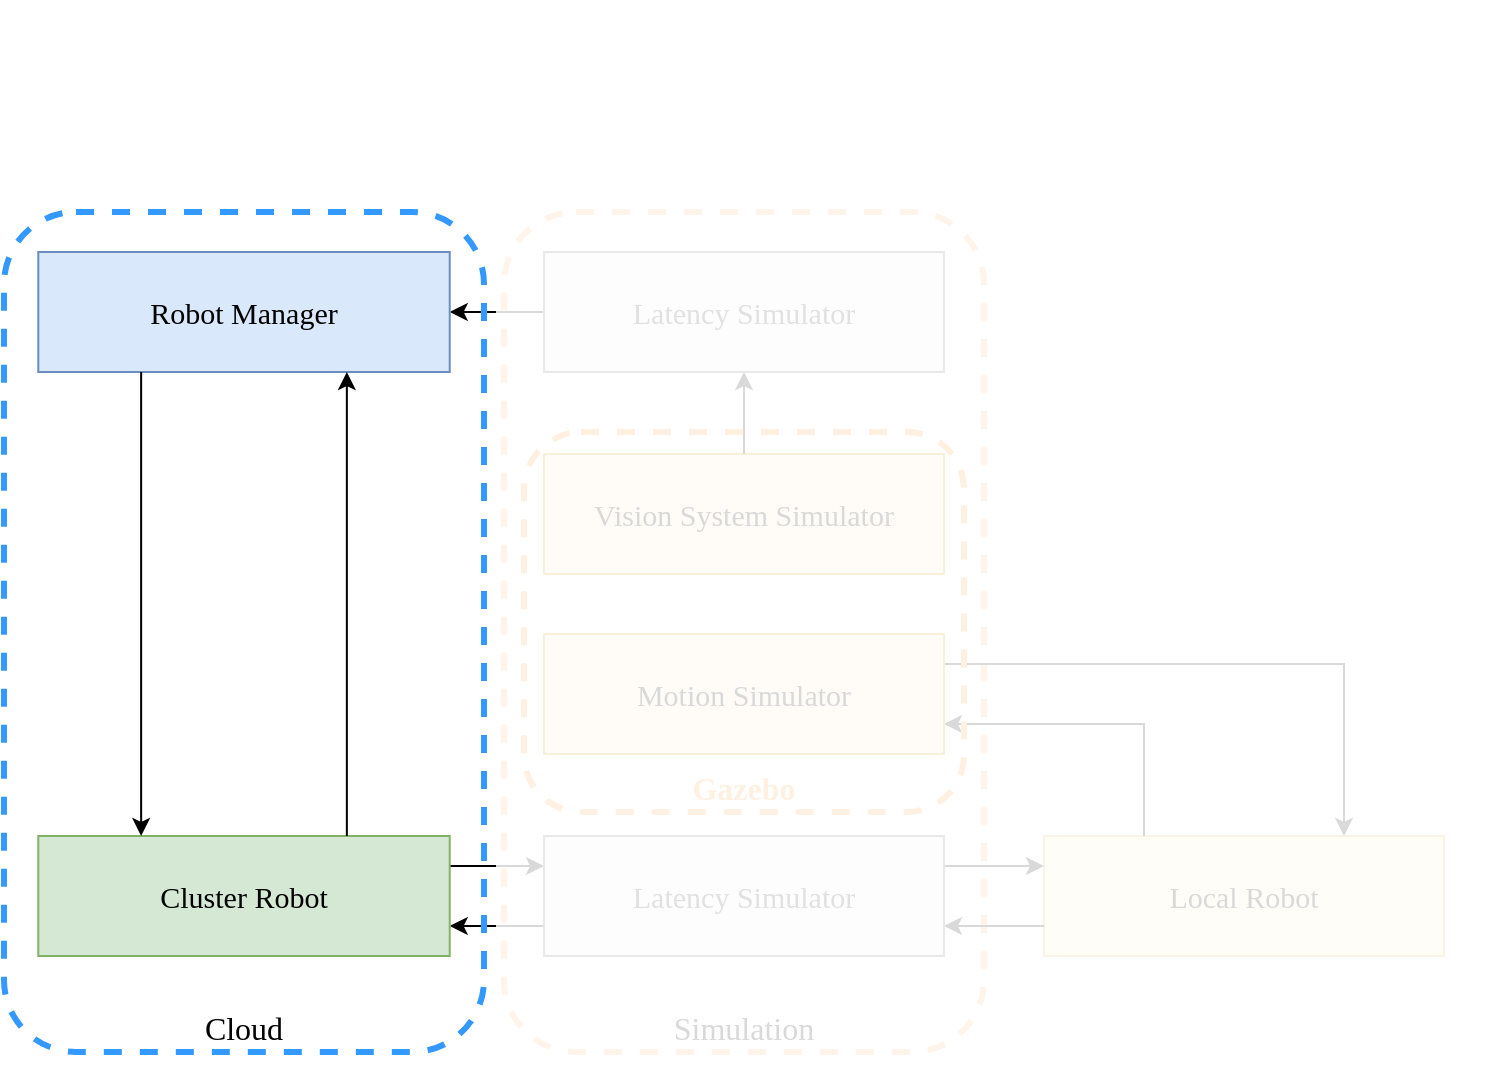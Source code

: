<mxfile version="27.0.1">
  <diagram name="Page-1" id="3syslLnBU_cmm-Kyslds">
    <mxGraphModel dx="921" dy="1733" grid="1" gridSize="10" guides="1" tooltips="1" connect="1" arrows="1" fold="1" page="1" pageScale="1" pageWidth="850" pageHeight="1100" math="0" shadow="0">
      <root>
        <mxCell id="0" />
        <mxCell id="1" parent="0" />
        <mxCell id="lMFMu9fngKFVQPt9oHf--11" value="&lt;div&gt;&lt;font face=&quot;Times New Roman&quot;&gt;&lt;br&gt;&lt;/font&gt;&lt;/div&gt;&lt;font face=&quot;Times New Roman&quot;&gt;&lt;div&gt;&lt;font face=&quot;Times New Roman&quot;&gt;&lt;br&gt;&lt;/font&gt;&lt;/div&gt;&lt;div&gt;&lt;font face=&quot;Times New Roman&quot;&gt;&lt;br&gt;&lt;/font&gt;&lt;/div&gt;&lt;div&gt;&lt;font face=&quot;Times New Roman&quot;&gt;&lt;br&gt;&lt;/font&gt;&lt;/div&gt;&lt;div&gt;&lt;font face=&quot;Times New Roman&quot;&gt;&lt;br&gt;&lt;/font&gt;&lt;/div&gt;&lt;div&gt;&lt;font face=&quot;Times New Roman&quot;&gt;&lt;br&gt;&lt;/font&gt;&lt;/div&gt;&lt;div&gt;&lt;font face=&quot;Times New Roman&quot;&gt;&lt;br&gt;&lt;/font&gt;&lt;/div&gt;&lt;div&gt;&lt;font face=&quot;Times New Roman&quot;&gt;&lt;br&gt;&lt;/font&gt;&lt;/div&gt;&lt;div&gt;&lt;font face=&quot;Times New Roman&quot;&gt;&lt;br&gt;&lt;/font&gt;&lt;/div&gt;&lt;div&gt;&lt;font face=&quot;Times New Roman&quot;&gt;&lt;br&gt;&lt;/font&gt;&lt;/div&gt;&lt;div&gt;&lt;font face=&quot;Times New Roman&quot;&gt;&lt;br&gt;&lt;/font&gt;&lt;/div&gt;&lt;div&gt;&lt;font face=&quot;Times New Roman&quot;&gt;&lt;br&gt;&lt;/font&gt;&lt;/div&gt;&lt;div&gt;&lt;font face=&quot;Times New Roman&quot;&gt;&lt;br&gt;&lt;/font&gt;&lt;/div&gt;&lt;div&gt;&lt;font face=&quot;Times New Roman&quot;&gt;&lt;br&gt;&lt;/font&gt;&lt;/div&gt;&lt;div&gt;&lt;font face=&quot;Times New Roman&quot;&gt;&lt;br&gt;&lt;/font&gt;&lt;/div&gt;&lt;div&gt;&lt;font face=&quot;Times New Roman&quot;&gt;&lt;br&gt;&lt;/font&gt;&lt;/div&gt;&lt;div&gt;&lt;font face=&quot;Times New Roman&quot;&gt;&lt;br&gt;&lt;/font&gt;&lt;/div&gt;&lt;div&gt;&lt;font face=&quot;Times New Roman&quot;&gt;&lt;br&gt;&lt;/font&gt;&lt;/div&gt;&lt;div&gt;&lt;font face=&quot;Times New Roman&quot;&gt;&lt;br&gt;&lt;/font&gt;&lt;/div&gt;&lt;div&gt;&lt;font face=&quot;Times New Roman&quot;&gt;&lt;br&gt;&lt;/font&gt;&lt;/div&gt;Simulation&lt;/font&gt;" style="rounded=1;whiteSpace=wrap;html=1;dashed=1;strokeColor=#FFB570;strokeWidth=3;gradientColor=none;fillStyle=auto;fillColor=none;align=center;verticalAlign=bottom;fontSize=16;" parent="1" vertex="1">
          <mxGeometry x="330" y="50" width="240" height="420" as="geometry" />
        </mxCell>
        <mxCell id="lMFMu9fngKFVQPt9oHf--5" value="&lt;font face=&quot;Times New Roman&quot;&gt;&lt;span style=&quot;font-size: 15px;&quot;&gt;Local Robot&lt;/span&gt;&lt;/font&gt;" style="rounded=0;whiteSpace=wrap;html=1;fillColor=#fff2cc;strokeColor=#d6b656;" parent="1" vertex="1">
          <mxGeometry x="600" y="362" width="200" height="60" as="geometry" />
        </mxCell>
        <mxCell id="lMFMu9fngKFVQPt9oHf--17" value="" style="endArrow=classic;html=1;rounded=0;exitX=1;exitY=0.25;exitDx=0;exitDy=0;entryX=0;entryY=0.25;entryDx=0;entryDy=0;" parent="1" source="lMFMu9fngKFVQPt9oHf--3" target="lMFMu9fngKFVQPt9oHf--4" edge="1">
          <mxGeometry width="50" height="50" relative="1" as="geometry">
            <mxPoint x="310" y="540" as="sourcePoint" />
            <mxPoint x="360" y="490" as="targetPoint" />
          </mxGeometry>
        </mxCell>
        <mxCell id="lMFMu9fngKFVQPt9oHf--18" value="" style="endArrow=classic;html=1;rounded=0;exitX=0;exitY=0.75;exitDx=0;exitDy=0;entryX=1;entryY=0.75;entryDx=0;entryDy=0;" parent="1" source="lMFMu9fngKFVQPt9oHf--4" target="lMFMu9fngKFVQPt9oHf--3" edge="1">
          <mxGeometry width="50" height="50" relative="1" as="geometry">
            <mxPoint x="320" y="387" as="sourcePoint" />
            <mxPoint x="360" y="387" as="targetPoint" />
          </mxGeometry>
        </mxCell>
        <mxCell id="lMFMu9fngKFVQPt9oHf--21" value="" style="endArrow=classic;html=1;rounded=0;exitX=1;exitY=0.25;exitDx=0;exitDy=0;entryX=0;entryY=0.25;entryDx=0;entryDy=0;" parent="1" source="lMFMu9fngKFVQPt9oHf--4" target="lMFMu9fngKFVQPt9oHf--5" edge="1">
          <mxGeometry width="50" height="50" relative="1" as="geometry">
            <mxPoint x="660" y="270" as="sourcePoint" />
            <mxPoint x="710" y="220" as="targetPoint" />
          </mxGeometry>
        </mxCell>
        <mxCell id="lMFMu9fngKFVQPt9oHf--24" value="" style="endArrow=classic;html=1;rounded=0;exitX=0;exitY=0.75;exitDx=0;exitDy=0;entryX=1;entryY=0.75;entryDx=0;entryDy=0;" parent="1" source="lMFMu9fngKFVQPt9oHf--5" target="lMFMu9fngKFVQPt9oHf--4" edge="1">
          <mxGeometry width="50" height="50" relative="1" as="geometry">
            <mxPoint x="610" y="260" as="sourcePoint" />
            <mxPoint x="660" y="210" as="targetPoint" />
          </mxGeometry>
        </mxCell>
        <mxCell id="lMFMu9fngKFVQPt9oHf--26" value="" style="endArrow=classic;html=1;rounded=0;exitX=0;exitY=0.5;exitDx=0;exitDy=0;entryX=1;entryY=0.5;entryDx=0;entryDy=0;" parent="1" source="lMFMu9fngKFVQPt9oHf--8" target="lMFMu9fngKFVQPt9oHf--2" edge="1">
          <mxGeometry width="50" height="50" relative="1" as="geometry">
            <mxPoint x="70" y="190" as="sourcePoint" />
            <mxPoint x="120" y="140" as="targetPoint" />
          </mxGeometry>
        </mxCell>
        <mxCell id="lMFMu9fngKFVQPt9oHf--27" value="" style="endArrow=classic;html=1;rounded=0;exitX=0.25;exitY=0;exitDx=0;exitDy=0;entryX=1;entryY=0.75;entryDx=0;entryDy=0;" parent="1" source="lMFMu9fngKFVQPt9oHf--5" target="lMFMu9fngKFVQPt9oHf--6" edge="1">
          <mxGeometry width="50" height="50" relative="1" as="geometry">
            <mxPoint x="570" y="350" as="sourcePoint" />
            <mxPoint x="620" y="300" as="targetPoint" />
            <Array as="points">
              <mxPoint x="650" y="306" />
            </Array>
          </mxGeometry>
        </mxCell>
        <mxCell id="lMFMu9fngKFVQPt9oHf--28" value="" style="endArrow=classic;html=1;rounded=0;exitX=1;exitY=0.25;exitDx=0;exitDy=0;entryX=0.75;entryY=0;entryDx=0;entryDy=0;" parent="1" source="lMFMu9fngKFVQPt9oHf--6" target="lMFMu9fngKFVQPt9oHf--5" edge="1">
          <mxGeometry width="50" height="50" relative="1" as="geometry">
            <mxPoint x="620" y="240" as="sourcePoint" />
            <mxPoint x="670" y="190" as="targetPoint" />
            <Array as="points">
              <mxPoint x="750" y="276" />
            </Array>
          </mxGeometry>
        </mxCell>
        <mxCell id="lMFMu9fngKFVQPt9oHf--12" value="&lt;div&gt;&lt;font style=&quot;color: rgb(255, 153, 51);&quot; face=&quot;Times New Roman&quot;&gt;&lt;b&gt;&lt;br&gt;&lt;/b&gt;&lt;/font&gt;&lt;/div&gt;&lt;font style=&quot;color: rgb(255, 153, 51);&quot; face=&quot;Times New Roman&quot;&gt;&lt;b&gt;&lt;div&gt;&lt;font face=&quot;Times New Roman&quot;&gt;&lt;br&gt;&lt;/font&gt;&lt;/div&gt;&lt;div&gt;&lt;font face=&quot;Times New Roman&quot;&gt;&lt;br&gt;&lt;/font&gt;&lt;/div&gt;&lt;div&gt;&lt;font face=&quot;Times New Roman&quot;&gt;&lt;br&gt;&lt;/font&gt;&lt;/div&gt;&lt;div&gt;&lt;font face=&quot;Times New Roman&quot;&gt;&lt;br&gt;&lt;/font&gt;&lt;/div&gt;&lt;div&gt;&lt;font face=&quot;Times New Roman&quot;&gt;&lt;br&gt;&lt;/font&gt;&lt;/div&gt;&lt;div&gt;&lt;font face=&quot;Times New Roman&quot;&gt;&lt;br&gt;&lt;/font&gt;&lt;/div&gt;&lt;div&gt;&lt;font face=&quot;Times New Roman&quot;&gt;&lt;br&gt;&lt;/font&gt;&lt;/div&gt;&lt;div&gt;&lt;font face=&quot;Times New Roman&quot;&gt;&lt;br&gt;&lt;/font&gt;&lt;/div&gt;&lt;div&gt;&lt;font face=&quot;Times New Roman&quot;&gt;&lt;br&gt;&lt;/font&gt;&lt;/div&gt;&lt;div&gt;&lt;font face=&quot;Times New Roman&quot;&gt;&lt;br&gt;&lt;/font&gt;&lt;/div&gt;&lt;div&gt;&lt;font face=&quot;Times New Roman&quot;&gt;&lt;br&gt;&lt;/font&gt;&lt;/div&gt;&lt;div&gt;&lt;font face=&quot;Times New Roman&quot;&gt;&lt;br&gt;&lt;/font&gt;&lt;/div&gt;&lt;div&gt;&lt;font face=&quot;Times New Roman&quot;&gt;&lt;br&gt;&lt;/font&gt;&lt;/div&gt;&lt;div&gt;&lt;font face=&quot;Times New Roman&quot;&gt;&lt;br&gt;&lt;/font&gt;&lt;/div&gt;&lt;div&gt;&lt;font face=&quot;Times New Roman&quot;&gt;&lt;br&gt;&lt;/font&gt;&lt;/div&gt;&lt;div&gt;&lt;font face=&quot;Times New Roman&quot;&gt;&lt;br&gt;&lt;/font&gt;&lt;/div&gt;&lt;div&gt;&lt;font face=&quot;Times New Roman&quot;&gt;&lt;br&gt;&lt;/font&gt;&lt;/div&gt;&lt;div&gt;&lt;font face=&quot;Times New Roman&quot;&gt;&lt;br&gt;&lt;/font&gt;&lt;/div&gt;&lt;div&gt;&lt;font face=&quot;Times New Roman&quot;&gt;&lt;br&gt;&lt;/font&gt;&lt;/div&gt;Gazebo&lt;/b&gt;&lt;/font&gt;" style="rounded=1;whiteSpace=wrap;html=1;dashed=1;strokeColor=#FF9933;strokeWidth=3;gradientColor=none;fillStyle=auto;fillColor=none;align=center;verticalAlign=bottom;fontSize=16;" parent="1" vertex="1">
          <mxGeometry x="340" y="160" width="220" height="190" as="geometry" />
        </mxCell>
        <mxCell id="lMFMu9fngKFVQPt9oHf--4" value="&lt;font face=&quot;Times New Roman&quot;&gt;&lt;span style=&quot;font-size: 15px;&quot;&gt;Latency Simulator&lt;/span&gt;&lt;/font&gt;" style="rounded=0;whiteSpace=wrap;html=1;fillColor=#f5f5f5;fontColor=#333333;strokeColor=#666666;" parent="1" vertex="1">
          <mxGeometry x="350" y="362" width="200" height="60" as="geometry" />
        </mxCell>
        <mxCell id="lMFMu9fngKFVQPt9oHf--6" value="&lt;font face=&quot;Times New Roman&quot;&gt;&lt;span style=&quot;font-size: 15px;&quot;&gt;Motion Simulator&lt;/span&gt;&lt;/font&gt;" style="rounded=0;whiteSpace=wrap;html=1;fillColor=#ffe6cc;strokeColor=#d79b00;" parent="1" vertex="1">
          <mxGeometry x="350" y="261" width="200" height="60" as="geometry" />
        </mxCell>
        <mxCell id="lMFMu9fngKFVQPt9oHf--7" value="&lt;font face=&quot;Times New Roman&quot;&gt;&lt;span style=&quot;font-size: 15px;&quot;&gt;Vision System Simulator&lt;/span&gt;&lt;/font&gt;" style="rounded=0;whiteSpace=wrap;html=1;fillColor=#ffe6cc;strokeColor=#d79b00;" parent="1" vertex="1">
          <mxGeometry x="350" y="171" width="200" height="60" as="geometry" />
        </mxCell>
        <mxCell id="lMFMu9fngKFVQPt9oHf--8" value="&lt;font face=&quot;Times New Roman&quot;&gt;&lt;span style=&quot;font-size: 15px;&quot;&gt;Latency Simulator&lt;/span&gt;&lt;/font&gt;" style="rounded=0;whiteSpace=wrap;html=1;fillColor=#f5f5f5;fontColor=#333333;strokeColor=#666666;" parent="1" vertex="1">
          <mxGeometry x="350" y="70" width="200" height="60" as="geometry" />
        </mxCell>
        <mxCell id="lMFMu9fngKFVQPt9oHf--25" value="" style="endArrow=classic;html=1;rounded=0;exitX=0.5;exitY=0;exitDx=0;exitDy=0;entryX=0.5;entryY=1;entryDx=0;entryDy=0;" parent="1" source="lMFMu9fngKFVQPt9oHf--7" target="lMFMu9fngKFVQPt9oHf--8" edge="1">
          <mxGeometry width="50" height="50" relative="1" as="geometry">
            <mxPoint x="670" y="150" as="sourcePoint" />
            <mxPoint x="720" y="100" as="targetPoint" />
          </mxGeometry>
        </mxCell>
        <mxCell id="lMFMu9fngKFVQPt9oHf--2" value="&lt;font style=&quot;font-size: 15px;&quot; face=&quot;Times New Roman&quot;&gt;Robot Manager&lt;/font&gt;" style="rounded=0;whiteSpace=wrap;html=1;fillColor=#dae8fc;strokeColor=#6c8ebf;" parent="1" vertex="1">
          <mxGeometry x="97.143" y="70" width="205.714" height="60" as="geometry" />
        </mxCell>
        <mxCell id="lMFMu9fngKFVQPt9oHf--3" value="&lt;font style=&quot;font-size: 15px;&quot; face=&quot;Times New Roman&quot;&gt;Cluster Robot&lt;/font&gt;" style="rounded=0;whiteSpace=wrap;html=1;fillColor=#d5e8d4;strokeColor=#82b366;" parent="1" vertex="1">
          <mxGeometry x="97.143" y="362" width="205.714" height="60" as="geometry" />
        </mxCell>
        <mxCell id="lMFMu9fngKFVQPt9oHf--15" value="" style="endArrow=classic;html=1;rounded=0;exitX=0.75;exitY=0;exitDx=0;exitDy=0;entryX=0.75;entryY=1;entryDx=0;entryDy=0;" parent="1" source="lMFMu9fngKFVQPt9oHf--3" target="lMFMu9fngKFVQPt9oHf--2" edge="1">
          <mxGeometry width="50" height="50" relative="1" as="geometry">
            <mxPoint x="224" y="362" as="sourcePoint" />
            <mxPoint x="224" y="130" as="targetPoint" />
          </mxGeometry>
        </mxCell>
        <mxCell id="lMFMu9fngKFVQPt9oHf--16" value="" style="endArrow=classic;html=1;rounded=0;exitX=0.25;exitY=1;exitDx=0;exitDy=0;entryX=0.25;entryY=0;entryDx=0;entryDy=0;" parent="1" source="lMFMu9fngKFVQPt9oHf--2" target="lMFMu9fngKFVQPt9oHf--3" edge="1">
          <mxGeometry width="50" height="50" relative="1" as="geometry">
            <mxPoint x="-108.571" y="260" as="sourcePoint" />
            <mxPoint x="-22.857" y="210" as="targetPoint" />
          </mxGeometry>
        </mxCell>
        <mxCell id="lMFMu9fngKFVQPt9oHf--9" value="&lt;br&gt;&lt;div&gt;&lt;div style=&quot;font-family: &amp;quot;Times New Roman&amp;quot;;&quot;&gt;&lt;font face=&quot;Times New Roman&quot;&gt;&lt;br&gt;&lt;/font&gt;&lt;/div&gt;&lt;div style=&quot;font-family: &amp;quot;Times New Roman&amp;quot;;&quot;&gt;&lt;font face=&quot;Times New Roman&quot;&gt;&lt;br&gt;&lt;/font&gt;&lt;/div&gt;&lt;div style=&quot;font-family: &amp;quot;Times New Roman&amp;quot;;&quot;&gt;&lt;font face=&quot;Times New Roman&quot;&gt;&lt;br&gt;&lt;/font&gt;&lt;/div&gt;&lt;div style=&quot;font-family: &amp;quot;Times New Roman&amp;quot;;&quot;&gt;&lt;font face=&quot;Times New Roman&quot;&gt;&lt;br&gt;&lt;/font&gt;&lt;/div&gt;&lt;div style=&quot;font-family: &amp;quot;Times New Roman&amp;quot;;&quot;&gt;&lt;font face=&quot;Times New Roman&quot;&gt;&lt;br&gt;&lt;/font&gt;&lt;/div&gt;&lt;div style=&quot;font-family: &amp;quot;Times New Roman&amp;quot;;&quot;&gt;&lt;font face=&quot;Times New Roman&quot;&gt;&lt;br&gt;&lt;/font&gt;&lt;/div&gt;&lt;div style=&quot;font-family: &amp;quot;Times New Roman&amp;quot;;&quot;&gt;&lt;font face=&quot;Times New Roman&quot;&gt;&lt;br&gt;&lt;/font&gt;&lt;/div&gt;&lt;div style=&quot;font-family: &amp;quot;Times New Roman&amp;quot;;&quot;&gt;&lt;font face=&quot;Times New Roman&quot;&gt;&lt;br&gt;&lt;/font&gt;&lt;/div&gt;&lt;div style=&quot;font-family: &amp;quot;Times New Roman&amp;quot;;&quot;&gt;&lt;font face=&quot;Times New Roman&quot;&gt;&lt;br&gt;&lt;/font&gt;&lt;/div&gt;&lt;div style=&quot;font-family: &amp;quot;Times New Roman&amp;quot;;&quot;&gt;&lt;font face=&quot;Times New Roman&quot;&gt;&lt;br&gt;&lt;/font&gt;&lt;/div&gt;&lt;div style=&quot;font-family: &amp;quot;Times New Roman&amp;quot;;&quot;&gt;&lt;font face=&quot;Times New Roman&quot;&gt;&lt;br&gt;&lt;/font&gt;&lt;/div&gt;&lt;div style=&quot;font-family: &amp;quot;Times New Roman&amp;quot;;&quot;&gt;&lt;font face=&quot;Times New Roman&quot;&gt;&lt;br&gt;&lt;/font&gt;&lt;/div&gt;&lt;div style=&quot;font-family: &amp;quot;Times New Roman&amp;quot;;&quot;&gt;&lt;font face=&quot;Times New Roman&quot;&gt;&lt;br&gt;&lt;/font&gt;&lt;/div&gt;&lt;div style=&quot;font-family: &amp;quot;Times New Roman&amp;quot;;&quot;&gt;&lt;font face=&quot;Times New Roman&quot;&gt;&lt;br&gt;&lt;/font&gt;&lt;/div&gt;&lt;div style=&quot;font-family: &amp;quot;Times New Roman&amp;quot;;&quot;&gt;&lt;font face=&quot;Times New Roman&quot;&gt;&lt;br&gt;&lt;/font&gt;&lt;/div&gt;&lt;div style=&quot;font-family: &amp;quot;Times New Roman&amp;quot;;&quot;&gt;&lt;font face=&quot;Times New Roman&quot;&gt;&lt;br&gt;&lt;/font&gt;&lt;/div&gt;&lt;div style=&quot;font-family: &amp;quot;Times New Roman&amp;quot;;&quot;&gt;&lt;font face=&quot;Times New Roman&quot;&gt;&lt;br&gt;&lt;/font&gt;&lt;/div&gt;&lt;div style=&quot;font-family: &amp;quot;Times New Roman&amp;quot;;&quot;&gt;&lt;font face=&quot;Times New Roman&quot;&gt;&lt;br&gt;&lt;/font&gt;&lt;/div&gt;&lt;div style=&quot;font-family: &amp;quot;Times New Roman&amp;quot;;&quot;&gt;&lt;font face=&quot;Times New Roman&quot;&gt;&lt;br&gt;&lt;/font&gt;&lt;/div&gt;&lt;span style=&quot;font-family: &amp;quot;Times New Roman&amp;quot;;&quot;&gt;Cloud&lt;/span&gt;&lt;br&gt;&lt;/div&gt;" style="rounded=1;whiteSpace=wrap;html=1;dashed=1;strokeColor=#3399FF;strokeWidth=3;gradientColor=none;fillStyle=auto;fillColor=none;align=center;verticalAlign=bottom;fontSize=16;" parent="1" vertex="1">
          <mxGeometry x="80" y="50" width="240" height="420" as="geometry" />
        </mxCell>
        <mxCell id="Za47AhiRyUzx2xQJ9NdW-1" value="" style="rounded=0;whiteSpace=wrap;html=1;fillStyle=auto;glass=0;opacity=85;strokeColor=none;" vertex="1" parent="1">
          <mxGeometry x="326" y="30" width="500" height="450" as="geometry" />
        </mxCell>
      </root>
    </mxGraphModel>
  </diagram>
</mxfile>
